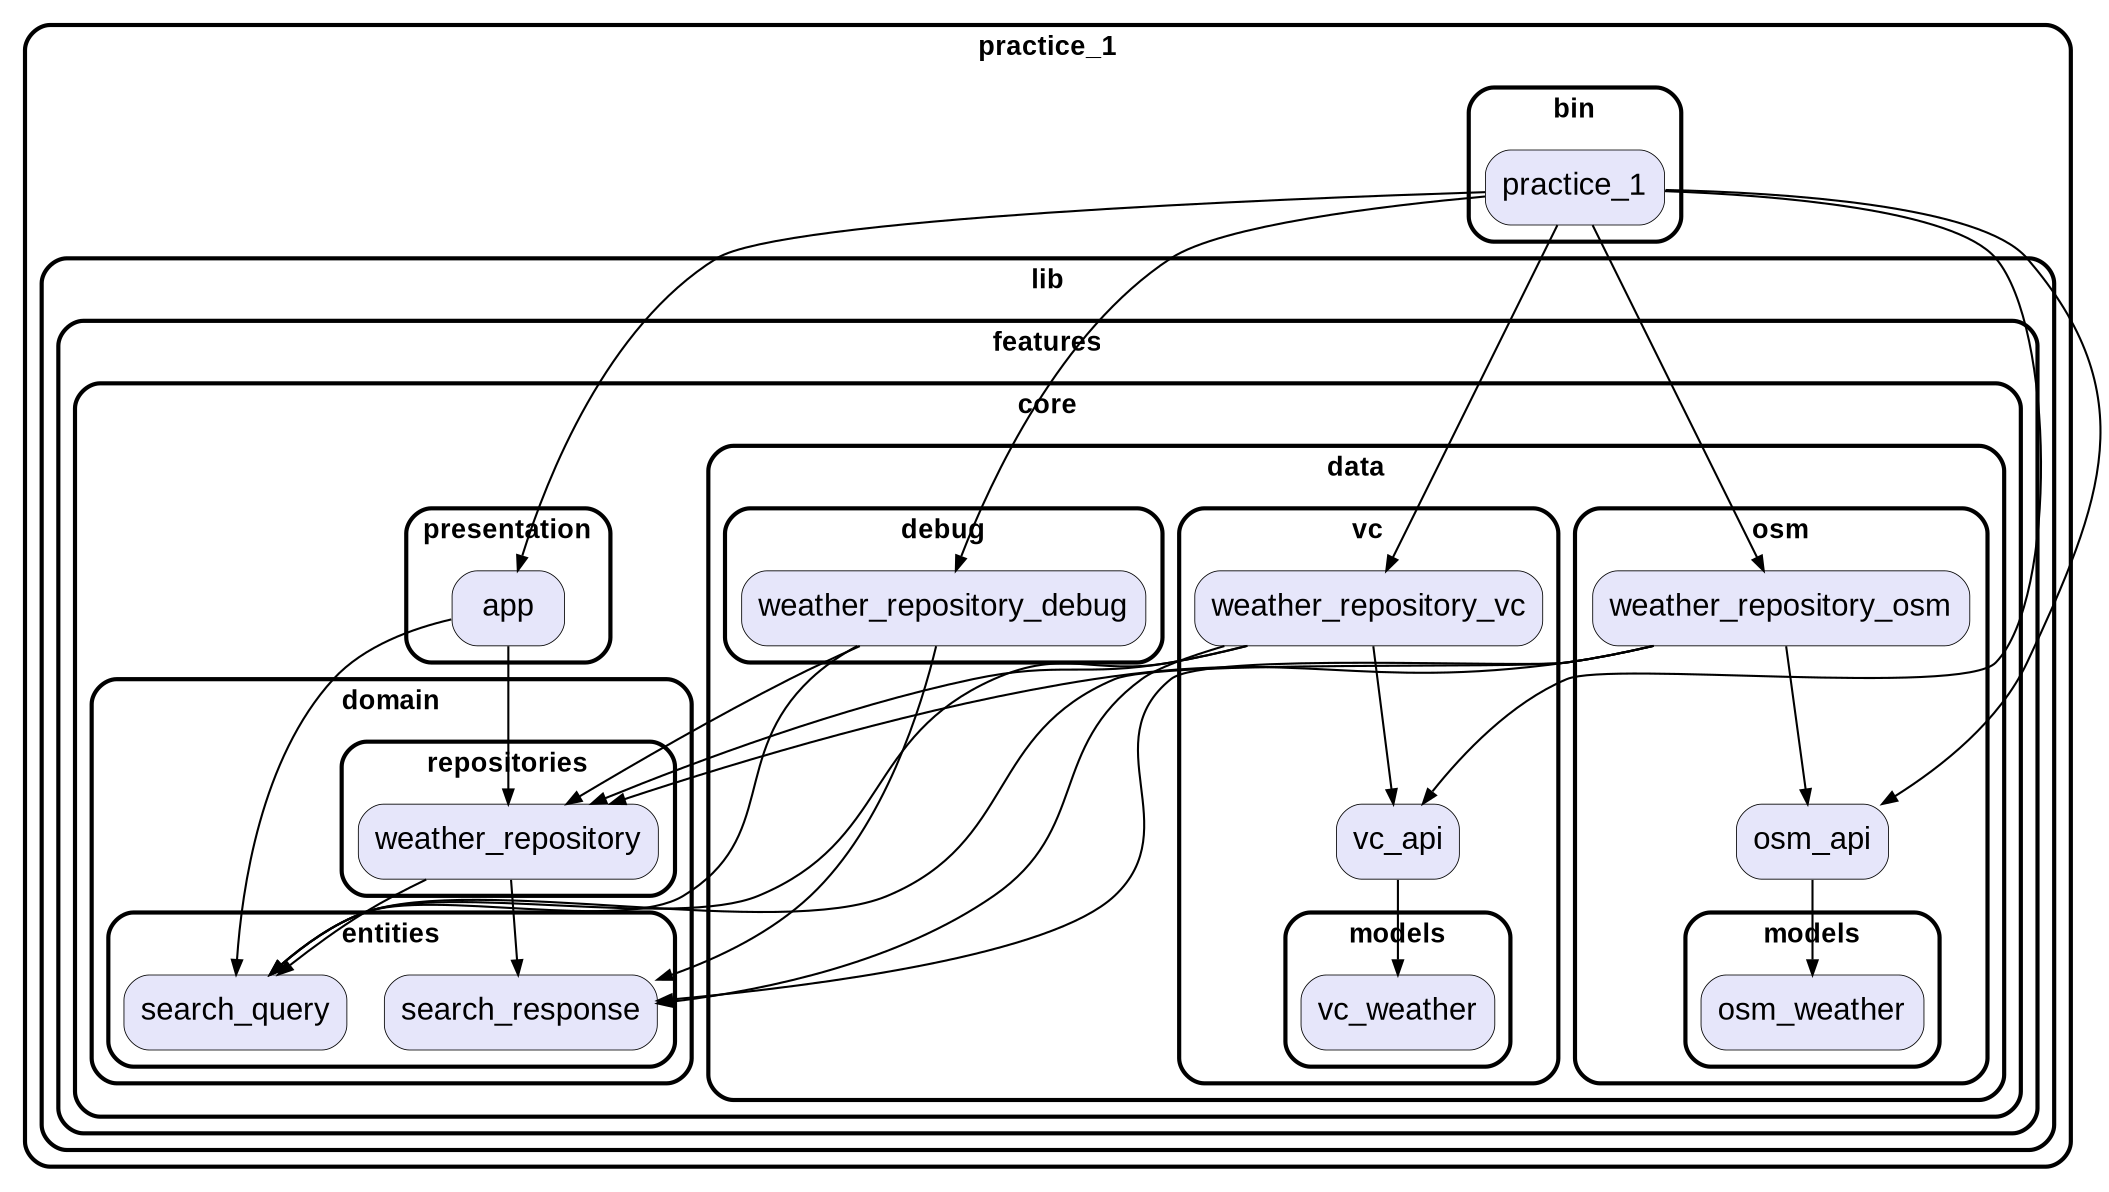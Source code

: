 digraph "" {
  graph [style=rounded fontname="Arial Black" fontsize=13 penwidth=2.0];
  node [shape=rect style="filled,rounded" fontname=Arial fontsize=15 fillcolor=Lavender penwidth=0.4];
  edge [penwidth=1.0 arrowsize=0.7];
  "/bin/practice_1.dart" [label="practice_1"];
  "/lib/features/core/data/debug/weather_repository_debug.dart" [label="weather_repository_debug"];
  "/lib/features/core/data/osm/models/osm_weather.dart" [label="osm_weather"];
  "/lib/features/core/data/osm/osm_api.dart" [label="osm_api"];
  "/lib/features/core/data/osm/weather_repository_osm.dart" [label="weather_repository_osm"];
  "/lib/features/core/data/vc/models/vc_weather.dart" [label="vc_weather"];
  "/lib/features/core/data/vc/vc_api.dart" [label="vc_api"];
  "/lib/features/core/data/vc/weather_repository_vc.dart" [label="weather_repository_vc"];
  "/lib/features/core/domain/entities/search_query.dart" [label="search_query"];
  "/lib/features/core/domain/entities/search_response.dart" [label="search_response"];
  "/lib/features/core/domain/repositories/weather_repository.dart" [label="weather_repository"];
  "/lib/features/core/presentation/app.dart" [label="app"];
  subgraph "cluster~" {
    label="practice_1";
    subgraph "cluster~/bin" {
      label="bin";
      "/bin/practice_1.dart";
    }
    subgraph "cluster~/lib" {
      label="lib";
      subgraph "cluster~/lib/features" {
        label="features";
        subgraph "cluster~/lib/features/core" {
          label="core";
          subgraph "cluster~/lib/features/core/data" {
            label="data";
            subgraph "cluster~/lib/features/core/data/debug" {
              label="debug";
              "/lib/features/core/data/debug/weather_repository_debug.dart";
            }
            subgraph "cluster~/lib/features/core/data/osm" {
              label="osm";
              "/lib/features/core/data/osm/osm_api.dart";
              "/lib/features/core/data/osm/weather_repository_osm.dart";
              subgraph "cluster~/lib/features/core/data/osm/models" {
                label="models";
                "/lib/features/core/data/osm/models/osm_weather.dart";
              }
            }
            subgraph "cluster~/lib/features/core/data/vc" {
              label="vc";
              "/lib/features/core/data/vc/vc_api.dart";
              "/lib/features/core/data/vc/weather_repository_vc.dart";
              subgraph "cluster~/lib/features/core/data/vc/models" {
                label="models";
                "/lib/features/core/data/vc/models/vc_weather.dart";
              }
            }
          }
          subgraph "cluster~/lib/features/core/domain" {
            label="domain";
            subgraph "cluster~/lib/features/core/domain/entities" {
              label="entities";
              "/lib/features/core/domain/entities/search_query.dart";
              "/lib/features/core/domain/entities/search_response.dart";
            }
            subgraph "cluster~/lib/features/core/domain/repositories" {
              label="repositories";
              "/lib/features/core/domain/repositories/weather_repository.dart";
            }
          }
          subgraph "cluster~/lib/features/core/presentation" {
            label="presentation";
            "/lib/features/core/presentation/app.dart";
          }
        }
      }
    }
  }
  "/bin/practice_1.dart" -> "/lib/features/core/data/debug/weather_repository_debug.dart";
  "/bin/practice_1.dart" -> "/lib/features/core/data/osm/osm_api.dart";
  "/bin/practice_1.dart" -> "/lib/features/core/data/osm/weather_repository_osm.dart";
  "/bin/practice_1.dart" -> "/lib/features/core/data/vc/vc_api.dart";
  "/bin/practice_1.dart" -> "/lib/features/core/data/vc/weather_repository_vc.dart";
  "/bin/practice_1.dart" -> "/lib/features/core/presentation/app.dart";
  "/lib/features/core/data/debug/weather_repository_debug.dart" -> "/lib/features/core/domain/entities/search_query.dart";
  "/lib/features/core/data/debug/weather_repository_debug.dart" -> "/lib/features/core/domain/entities/search_response.dart";
  "/lib/features/core/data/debug/weather_repository_debug.dart" -> "/lib/features/core/domain/repositories/weather_repository.dart";
  "/lib/features/core/data/osm/osm_api.dart" -> "/lib/features/core/data/osm/models/osm_weather.dart";
  "/lib/features/core/data/osm/weather_repository_osm.dart" -> "/lib/features/core/data/osm/osm_api.dart";
  "/lib/features/core/data/osm/weather_repository_osm.dart" -> "/lib/features/core/domain/entities/search_query.dart";
  "/lib/features/core/data/osm/weather_repository_osm.dart" -> "/lib/features/core/domain/entities/search_response.dart";
  "/lib/features/core/data/osm/weather_repository_osm.dart" -> "/lib/features/core/domain/repositories/weather_repository.dart";
  "/lib/features/core/data/vc/vc_api.dart" -> "/lib/features/core/data/vc/models/vc_weather.dart";
  "/lib/features/core/data/vc/weather_repository_vc.dart" -> "/lib/features/core/data/vc/vc_api.dart";
  "/lib/features/core/data/vc/weather_repository_vc.dart" -> "/lib/features/core/domain/entities/search_query.dart";
  "/lib/features/core/data/vc/weather_repository_vc.dart" -> "/lib/features/core/domain/entities/search_response.dart";
  "/lib/features/core/data/vc/weather_repository_vc.dart" -> "/lib/features/core/domain/repositories/weather_repository.dart";
  "/lib/features/core/domain/repositories/weather_repository.dart" -> "/lib/features/core/domain/entities/search_query.dart";
  "/lib/features/core/domain/repositories/weather_repository.dart" -> "/lib/features/core/domain/entities/search_response.dart";
  "/lib/features/core/presentation/app.dart" -> "/lib/features/core/domain/entities/search_query.dart";
  "/lib/features/core/presentation/app.dart" -> "/lib/features/core/domain/repositories/weather_repository.dart";
}
